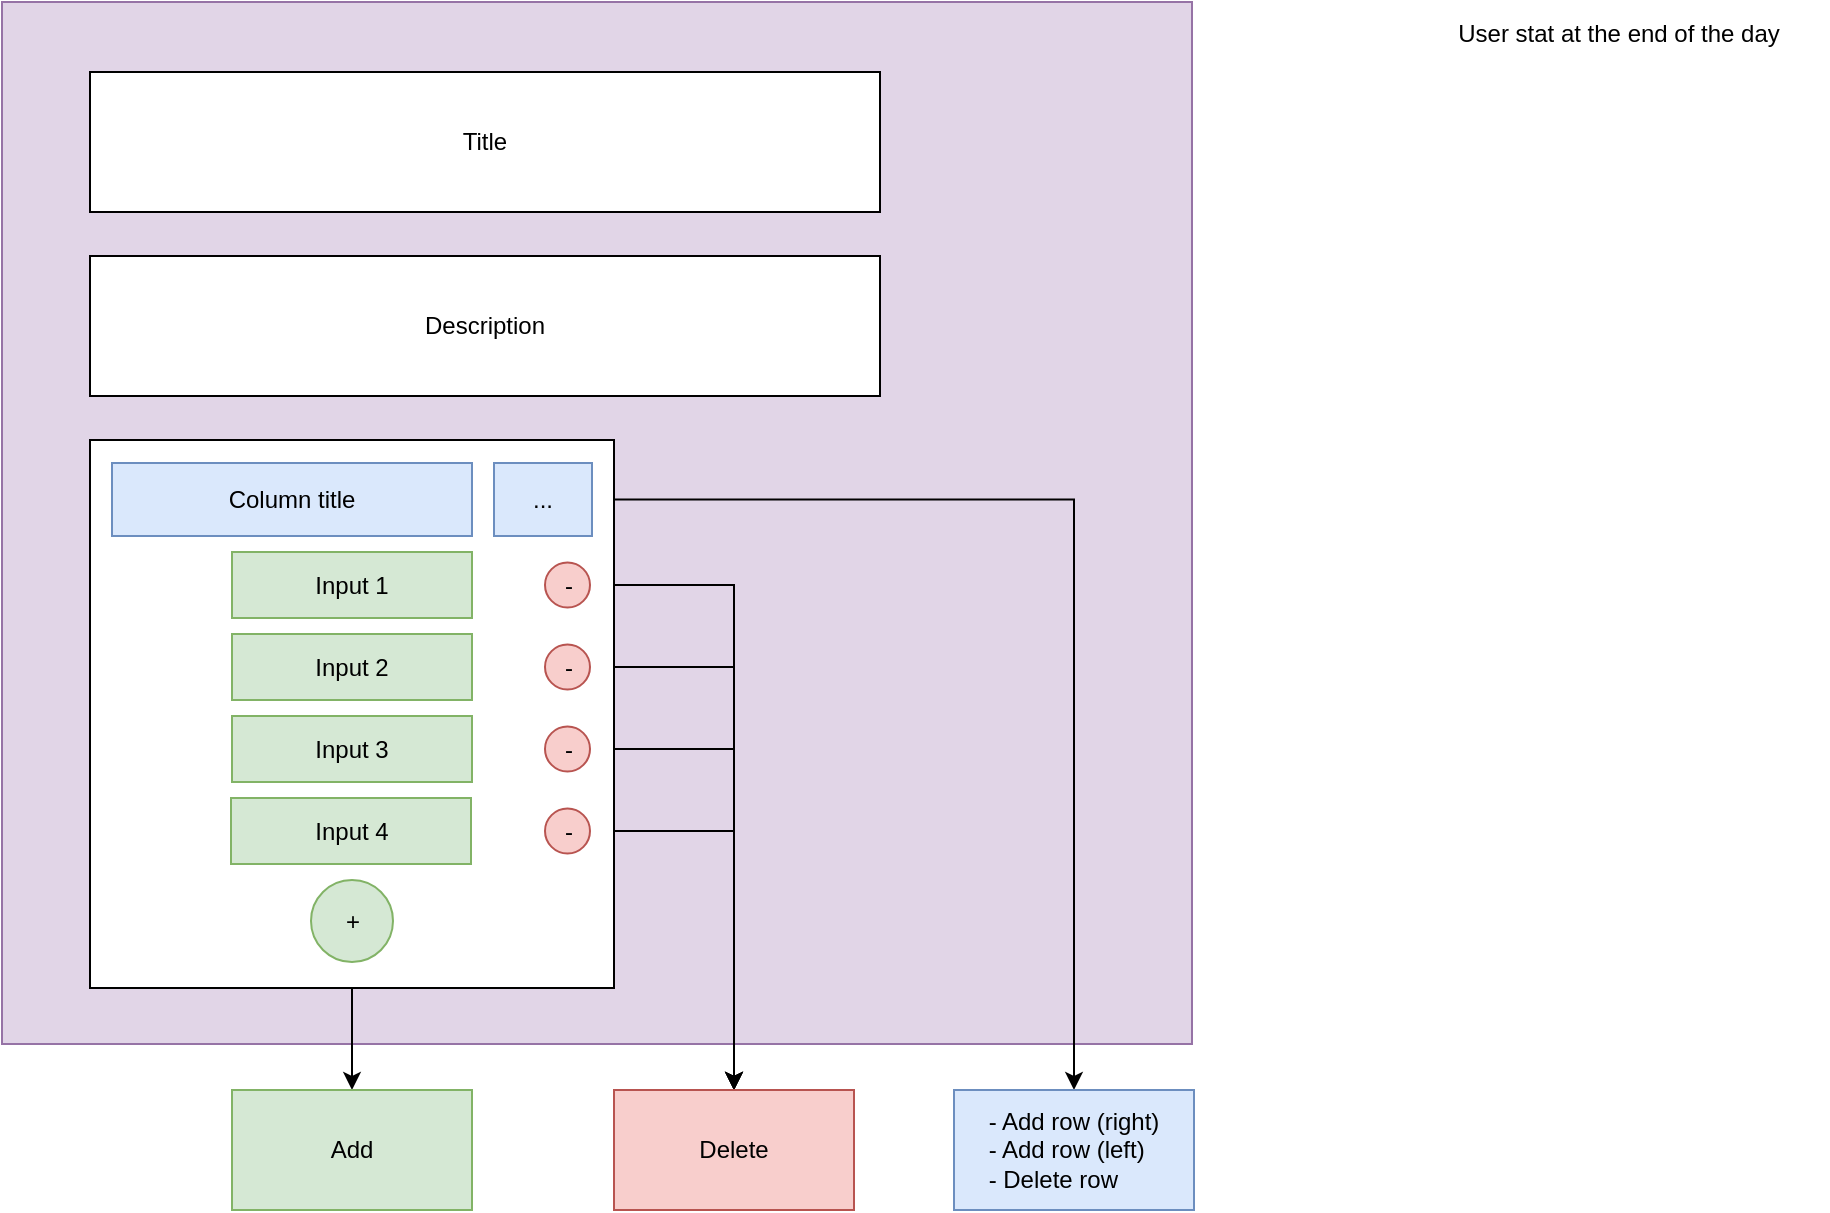 <mxfile version="20.1.1" type="device"><diagram id="RHXp4JmQMP21Uqpw9QXl" name="Page-1"><mxGraphModel dx="1346" dy="614" grid="0" gridSize="10" guides="0" tooltips="1" connect="1" arrows="1" fold="1" page="0" pageScale="1" pageWidth="850" pageHeight="1100" math="0" shadow="0"><root><mxCell id="0"/><mxCell id="1" parent="0"/><mxCell id="MlcCX-v48lSWA1I3bq1J-1" value="" style="rounded=0;whiteSpace=wrap;html=1;fillColor=#e1d5e7;strokeColor=#9673a6;" parent="1" vertex="1"><mxGeometry x="-145" y="125" width="595" height="521" as="geometry"/></mxCell><mxCell id="Jn-Ssk1aLv8M3DNlpgtx-1" value="Title" style="rounded=0;whiteSpace=wrap;html=1;" vertex="1" parent="1"><mxGeometry x="-101" y="160" width="395" height="70" as="geometry"/></mxCell><mxCell id="Jn-Ssk1aLv8M3DNlpgtx-3" value="Description" style="rounded=0;whiteSpace=wrap;html=1;" vertex="1" parent="1"><mxGeometry x="-101" y="252" width="395" height="70" as="geometry"/></mxCell><mxCell id="Jn-Ssk1aLv8M3DNlpgtx-30" value="" style="edgeStyle=orthogonalEdgeStyle;rounded=0;orthogonalLoop=1;jettySize=auto;html=1;" edge="1" parent="1" source="Jn-Ssk1aLv8M3DNlpgtx-12" target="Jn-Ssk1aLv8M3DNlpgtx-29"><mxGeometry relative="1" as="geometry"/></mxCell><mxCell id="Jn-Ssk1aLv8M3DNlpgtx-25" value="" style="edgeStyle=orthogonalEdgeStyle;rounded=0;orthogonalLoop=1;jettySize=auto;html=1;" edge="1" parent="1" source="Jn-Ssk1aLv8M3DNlpgtx-13" target="Jn-Ssk1aLv8M3DNlpgtx-24"><mxGeometry relative="1" as="geometry"/></mxCell><mxCell id="Jn-Ssk1aLv8M3DNlpgtx-26" style="edgeStyle=orthogonalEdgeStyle;rounded=0;orthogonalLoop=1;jettySize=auto;html=1;" edge="1" parent="1" source="Jn-Ssk1aLv8M3DNlpgtx-14" target="Jn-Ssk1aLv8M3DNlpgtx-24"><mxGeometry relative="1" as="geometry"/></mxCell><mxCell id="Jn-Ssk1aLv8M3DNlpgtx-27" style="edgeStyle=orthogonalEdgeStyle;rounded=0;orthogonalLoop=1;jettySize=auto;html=1;" edge="1" parent="1" source="Jn-Ssk1aLv8M3DNlpgtx-15" target="Jn-Ssk1aLv8M3DNlpgtx-24"><mxGeometry relative="1" as="geometry"/></mxCell><mxCell id="Jn-Ssk1aLv8M3DNlpgtx-28" style="edgeStyle=orthogonalEdgeStyle;rounded=0;orthogonalLoop=1;jettySize=auto;html=1;" edge="1" parent="1" source="Jn-Ssk1aLv8M3DNlpgtx-16" target="Jn-Ssk1aLv8M3DNlpgtx-24"><mxGeometry relative="1" as="geometry"/></mxCell><mxCell id="Jn-Ssk1aLv8M3DNlpgtx-24" value="Delete" style="whiteSpace=wrap;html=1;fillColor=#f8cecc;strokeColor=#b85450;" vertex="1" parent="1"><mxGeometry x="161" y="669" width="120" height="60" as="geometry"/></mxCell><mxCell id="Jn-Ssk1aLv8M3DNlpgtx-29" value="Add" style="whiteSpace=wrap;html=1;fillColor=#d5e8d4;strokeColor=#82b366;" vertex="1" parent="1"><mxGeometry x="-30" y="669" width="120" height="60" as="geometry"/></mxCell><mxCell id="Jn-Ssk1aLv8M3DNlpgtx-39" style="edgeStyle=orthogonalEdgeStyle;rounded=0;orthogonalLoop=1;jettySize=auto;html=1;entryX=0.5;entryY=0;entryDx=0;entryDy=0;" edge="1" parent="1" source="Jn-Ssk1aLv8M3DNlpgtx-33" target="Jn-Ssk1aLv8M3DNlpgtx-38"><mxGeometry relative="1" as="geometry"/></mxCell><mxCell id="Jn-Ssk1aLv8M3DNlpgtx-38" value="&lt;div style=&quot;text-align: left;&quot;&gt;&lt;span style=&quot;background-color: initial;&quot;&gt;- Add row (right)&lt;/span&gt;&lt;/div&gt;&lt;div style=&quot;text-align: left;&quot;&gt;&lt;span style=&quot;background-color: initial;&quot;&gt;- Add row (left)&lt;/span&gt;&lt;/div&gt;&lt;div style=&quot;text-align: left;&quot;&gt;&lt;span style=&quot;background-color: initial;&quot;&gt;- Delete row&lt;/span&gt;&lt;/div&gt;" style="whiteSpace=wrap;html=1;fillColor=#dae8fc;strokeColor=#6c8ebf;" vertex="1" parent="1"><mxGeometry x="331" y="669" width="120" height="60" as="geometry"/></mxCell><mxCell id="Jn-Ssk1aLv8M3DNlpgtx-41" value="" style="group" vertex="1" connectable="0" parent="1"><mxGeometry x="-101" y="344" width="262" height="274" as="geometry"/></mxCell><mxCell id="Jn-Ssk1aLv8M3DNlpgtx-4" value="" style="rounded=0;whiteSpace=wrap;html=1;" vertex="1" parent="Jn-Ssk1aLv8M3DNlpgtx-41"><mxGeometry width="262" height="274" as="geometry"/></mxCell><mxCell id="Jn-Ssk1aLv8M3DNlpgtx-7" value="Column title" style="rounded=0;whiteSpace=wrap;html=1;fillColor=#dae8fc;strokeColor=#6c8ebf;" vertex="1" parent="Jn-Ssk1aLv8M3DNlpgtx-41"><mxGeometry x="11" y="11.5" width="180" height="36.5" as="geometry"/></mxCell><mxCell id="Jn-Ssk1aLv8M3DNlpgtx-8" value="Input 1" style="rounded=0;whiteSpace=wrap;html=1;fillColor=#d5e8d4;strokeColor=#82b366;" vertex="1" parent="Jn-Ssk1aLv8M3DNlpgtx-41"><mxGeometry x="71" y="56" width="120" height="33" as="geometry"/></mxCell><mxCell id="Jn-Ssk1aLv8M3DNlpgtx-9" value="Input 2" style="rounded=0;whiteSpace=wrap;html=1;fillColor=#d5e8d4;strokeColor=#82b366;" vertex="1" parent="Jn-Ssk1aLv8M3DNlpgtx-41"><mxGeometry x="71" y="97" width="120" height="33" as="geometry"/></mxCell><mxCell id="Jn-Ssk1aLv8M3DNlpgtx-10" value="Input 3" style="rounded=0;whiteSpace=wrap;html=1;fillColor=#d5e8d4;strokeColor=#82b366;" vertex="1" parent="Jn-Ssk1aLv8M3DNlpgtx-41"><mxGeometry x="71" y="138" width="120" height="33" as="geometry"/></mxCell><mxCell id="Jn-Ssk1aLv8M3DNlpgtx-11" value="Input 4" style="rounded=0;whiteSpace=wrap;html=1;fillColor=#d5e8d4;strokeColor=#82b366;" vertex="1" parent="Jn-Ssk1aLv8M3DNlpgtx-41"><mxGeometry x="70.5" y="179" width="120" height="33" as="geometry"/></mxCell><mxCell id="Jn-Ssk1aLv8M3DNlpgtx-12" value="+" style="ellipse;whiteSpace=wrap;html=1;aspect=fixed;fillColor=#d5e8d4;strokeColor=#82b366;" vertex="1" parent="Jn-Ssk1aLv8M3DNlpgtx-41"><mxGeometry x="110.5" y="220" width="41" height="41" as="geometry"/></mxCell><mxCell id="Jn-Ssk1aLv8M3DNlpgtx-13" value="-" style="ellipse;whiteSpace=wrap;html=1;aspect=fixed;fillColor=#f8cecc;strokeColor=#b85450;" vertex="1" parent="Jn-Ssk1aLv8M3DNlpgtx-41"><mxGeometry x="227.5" y="61.25" width="22.5" height="22.5" as="geometry"/></mxCell><mxCell id="Jn-Ssk1aLv8M3DNlpgtx-14" value="-" style="ellipse;whiteSpace=wrap;html=1;aspect=fixed;fillColor=#f8cecc;strokeColor=#b85450;" vertex="1" parent="Jn-Ssk1aLv8M3DNlpgtx-41"><mxGeometry x="227.5" y="102.25" width="22.5" height="22.5" as="geometry"/></mxCell><mxCell id="Jn-Ssk1aLv8M3DNlpgtx-15" value="-" style="ellipse;whiteSpace=wrap;html=1;aspect=fixed;fillColor=#f8cecc;strokeColor=#b85450;" vertex="1" parent="Jn-Ssk1aLv8M3DNlpgtx-41"><mxGeometry x="227.5" y="143.25" width="22.5" height="22.5" as="geometry"/></mxCell><mxCell id="Jn-Ssk1aLv8M3DNlpgtx-16" value="-" style="ellipse;whiteSpace=wrap;html=1;aspect=fixed;fillColor=#f8cecc;strokeColor=#b85450;" vertex="1" parent="Jn-Ssk1aLv8M3DNlpgtx-41"><mxGeometry x="227.5" y="184.25" width="22.5" height="22.5" as="geometry"/></mxCell><mxCell id="Jn-Ssk1aLv8M3DNlpgtx-33" value="..." style="rounded=0;whiteSpace=wrap;html=1;fillColor=#dae8fc;strokeColor=#6c8ebf;" vertex="1" parent="Jn-Ssk1aLv8M3DNlpgtx-41"><mxGeometry x="202" y="11.5" width="49" height="36.5" as="geometry"/></mxCell><mxCell id="Jn-Ssk1aLv8M3DNlpgtx-55" value="User stat at the end of the day" style="text;html=1;strokeColor=none;fillColor=none;align=center;verticalAlign=middle;whiteSpace=wrap;rounded=0;" vertex="1" parent="1"><mxGeometry x="559" y="126" width="209" height="30" as="geometry"/></mxCell></root></mxGraphModel></diagram></mxfile>
